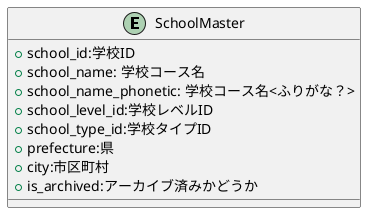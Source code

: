 @startuml

entity "SchoolMaster" {
    + school_id:学校ID
    + school_name: 学校コース名
    + school_name_phonetic: 学校コース名<ふりがな？>
    + school_level_id:学校レベルID
    + school_type_id:学校タイプID
    + prefecture:県
    + city:市区町村
    + is_archived:アーカイブ済みかどうか
}

@enduml

